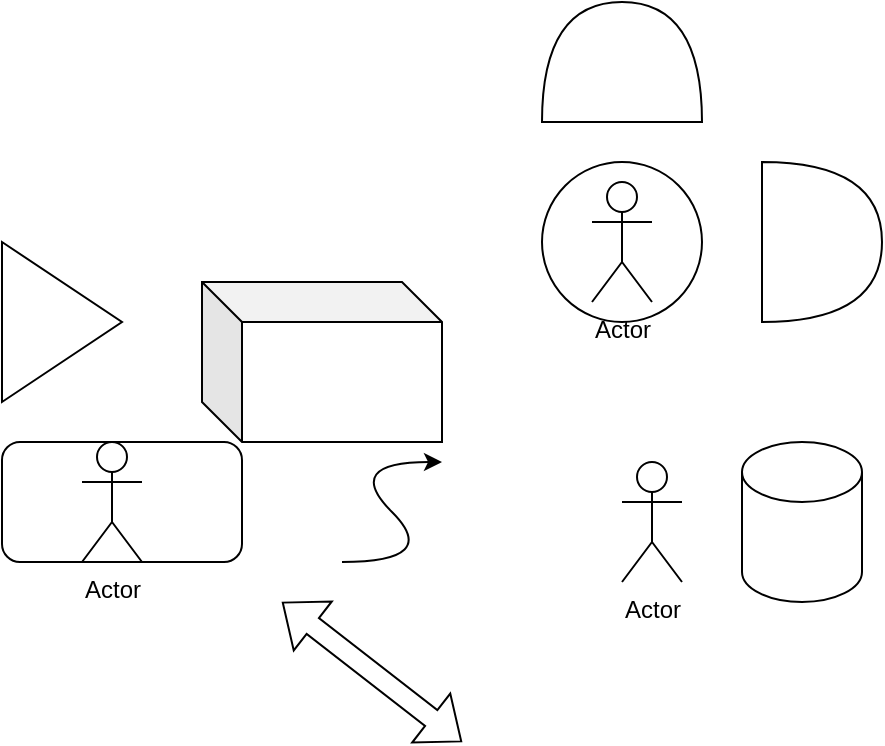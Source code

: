 <mxfile version="20.0.4" type="device"><diagram id="kRCyhYCdr6eHaMqwjp0A" name="Page-1"><mxGraphModel dx="950" dy="630" grid="1" gridSize="10" guides="1" tooltips="1" connect="1" arrows="1" fold="1" page="1" pageScale="1" pageWidth="850" pageHeight="1100" math="0" shadow="0"><root><mxCell id="0"/><mxCell id="1" parent="0"/><mxCell id="PKgHUhMmJ9fmeURKWLcB-1" value="" style="rounded=1;whiteSpace=wrap;html=1;" parent="1" vertex="1"><mxGeometry x="230" y="290" width="120" height="60" as="geometry"/></mxCell><mxCell id="PKgHUhMmJ9fmeURKWLcB-2" value="" style="triangle;whiteSpace=wrap;html=1;" parent="1" vertex="1"><mxGeometry x="230" y="190" width="60" height="80" as="geometry"/></mxCell><mxCell id="5-8HeCd2UCLicFFi7_ns-1" value="" style="shape=cylinder3;whiteSpace=wrap;html=1;boundedLbl=1;backgroundOutline=1;size=15;" parent="1" vertex="1"><mxGeometry x="600" y="290" width="60" height="80" as="geometry"/></mxCell><mxCell id="5-8HeCd2UCLicFFi7_ns-2" value="Actor" style="shape=umlActor;verticalLabelPosition=bottom;verticalAlign=top;html=1;outlineConnect=0;" parent="1" vertex="1"><mxGeometry x="270" y="290" width="30" height="60" as="geometry"/></mxCell><mxCell id="k1nWL-rR4O80GhOkWznb-1" value="" style="shape=cube;whiteSpace=wrap;html=1;boundedLbl=1;backgroundOutline=1;darkOpacity=0.05;darkOpacity2=0.1;" parent="1" vertex="1"><mxGeometry x="330" y="210" width="120" height="80" as="geometry"/></mxCell><mxCell id="FfMLmJUYn5X408zvC8Xj-1" value="" style="ellipse;whiteSpace=wrap;html=1;aspect=fixed;" parent="1" vertex="1"><mxGeometry x="500" y="150" width="80" height="80" as="geometry"/></mxCell><mxCell id="FfMLmJUYn5X408zvC8Xj-2" value="Actor" style="shape=umlActor;verticalLabelPosition=bottom;verticalAlign=top;html=1;outlineConnect=0;" parent="1" vertex="1"><mxGeometry x="540" y="300" width="30" height="60" as="geometry"/></mxCell><mxCell id="WKU2Sviz5FRk5MeXgQTV-1" value="" style="curved=1;endArrow=classic;html=1;rounded=0;" parent="1" edge="1"><mxGeometry width="50" height="50" relative="1" as="geometry"><mxPoint x="400" y="350" as="sourcePoint"/><mxPoint x="450" y="300" as="targetPoint"/><Array as="points"><mxPoint x="450" y="350"/><mxPoint x="400" y="300"/></Array></mxGeometry></mxCell><mxCell id="WKU2Sviz5FRk5MeXgQTV-2" value="" style="shape=or;whiteSpace=wrap;html=1;rotation=-90;" parent="1" vertex="1"><mxGeometry x="510" y="60" width="60" height="80" as="geometry"/></mxCell><mxCell id="WKU2Sviz5FRk5MeXgQTV-3" value="" style="shape=flexArrow;endArrow=classic;startArrow=classic;html=1;rounded=0;" parent="1" edge="1"><mxGeometry width="100" height="100" relative="1" as="geometry"><mxPoint x="370" y="370" as="sourcePoint"/><mxPoint x="460" y="440" as="targetPoint"/></mxGeometry></mxCell><mxCell id="NfZHMYbhV1hF20kvhY4r-1" value="" style="shape=or;whiteSpace=wrap;html=1;" vertex="1" parent="1"><mxGeometry x="610" y="150" width="60" height="80" as="geometry"/></mxCell><mxCell id="NfZHMYbhV1hF20kvhY4r-2" value="Actor" style="shape=umlActor;verticalLabelPosition=bottom;verticalAlign=top;html=1;outlineConnect=0;" vertex="1" parent="1"><mxGeometry x="525" y="160" width="30" height="60" as="geometry"/></mxCell></root></mxGraphModel></diagram></mxfile>